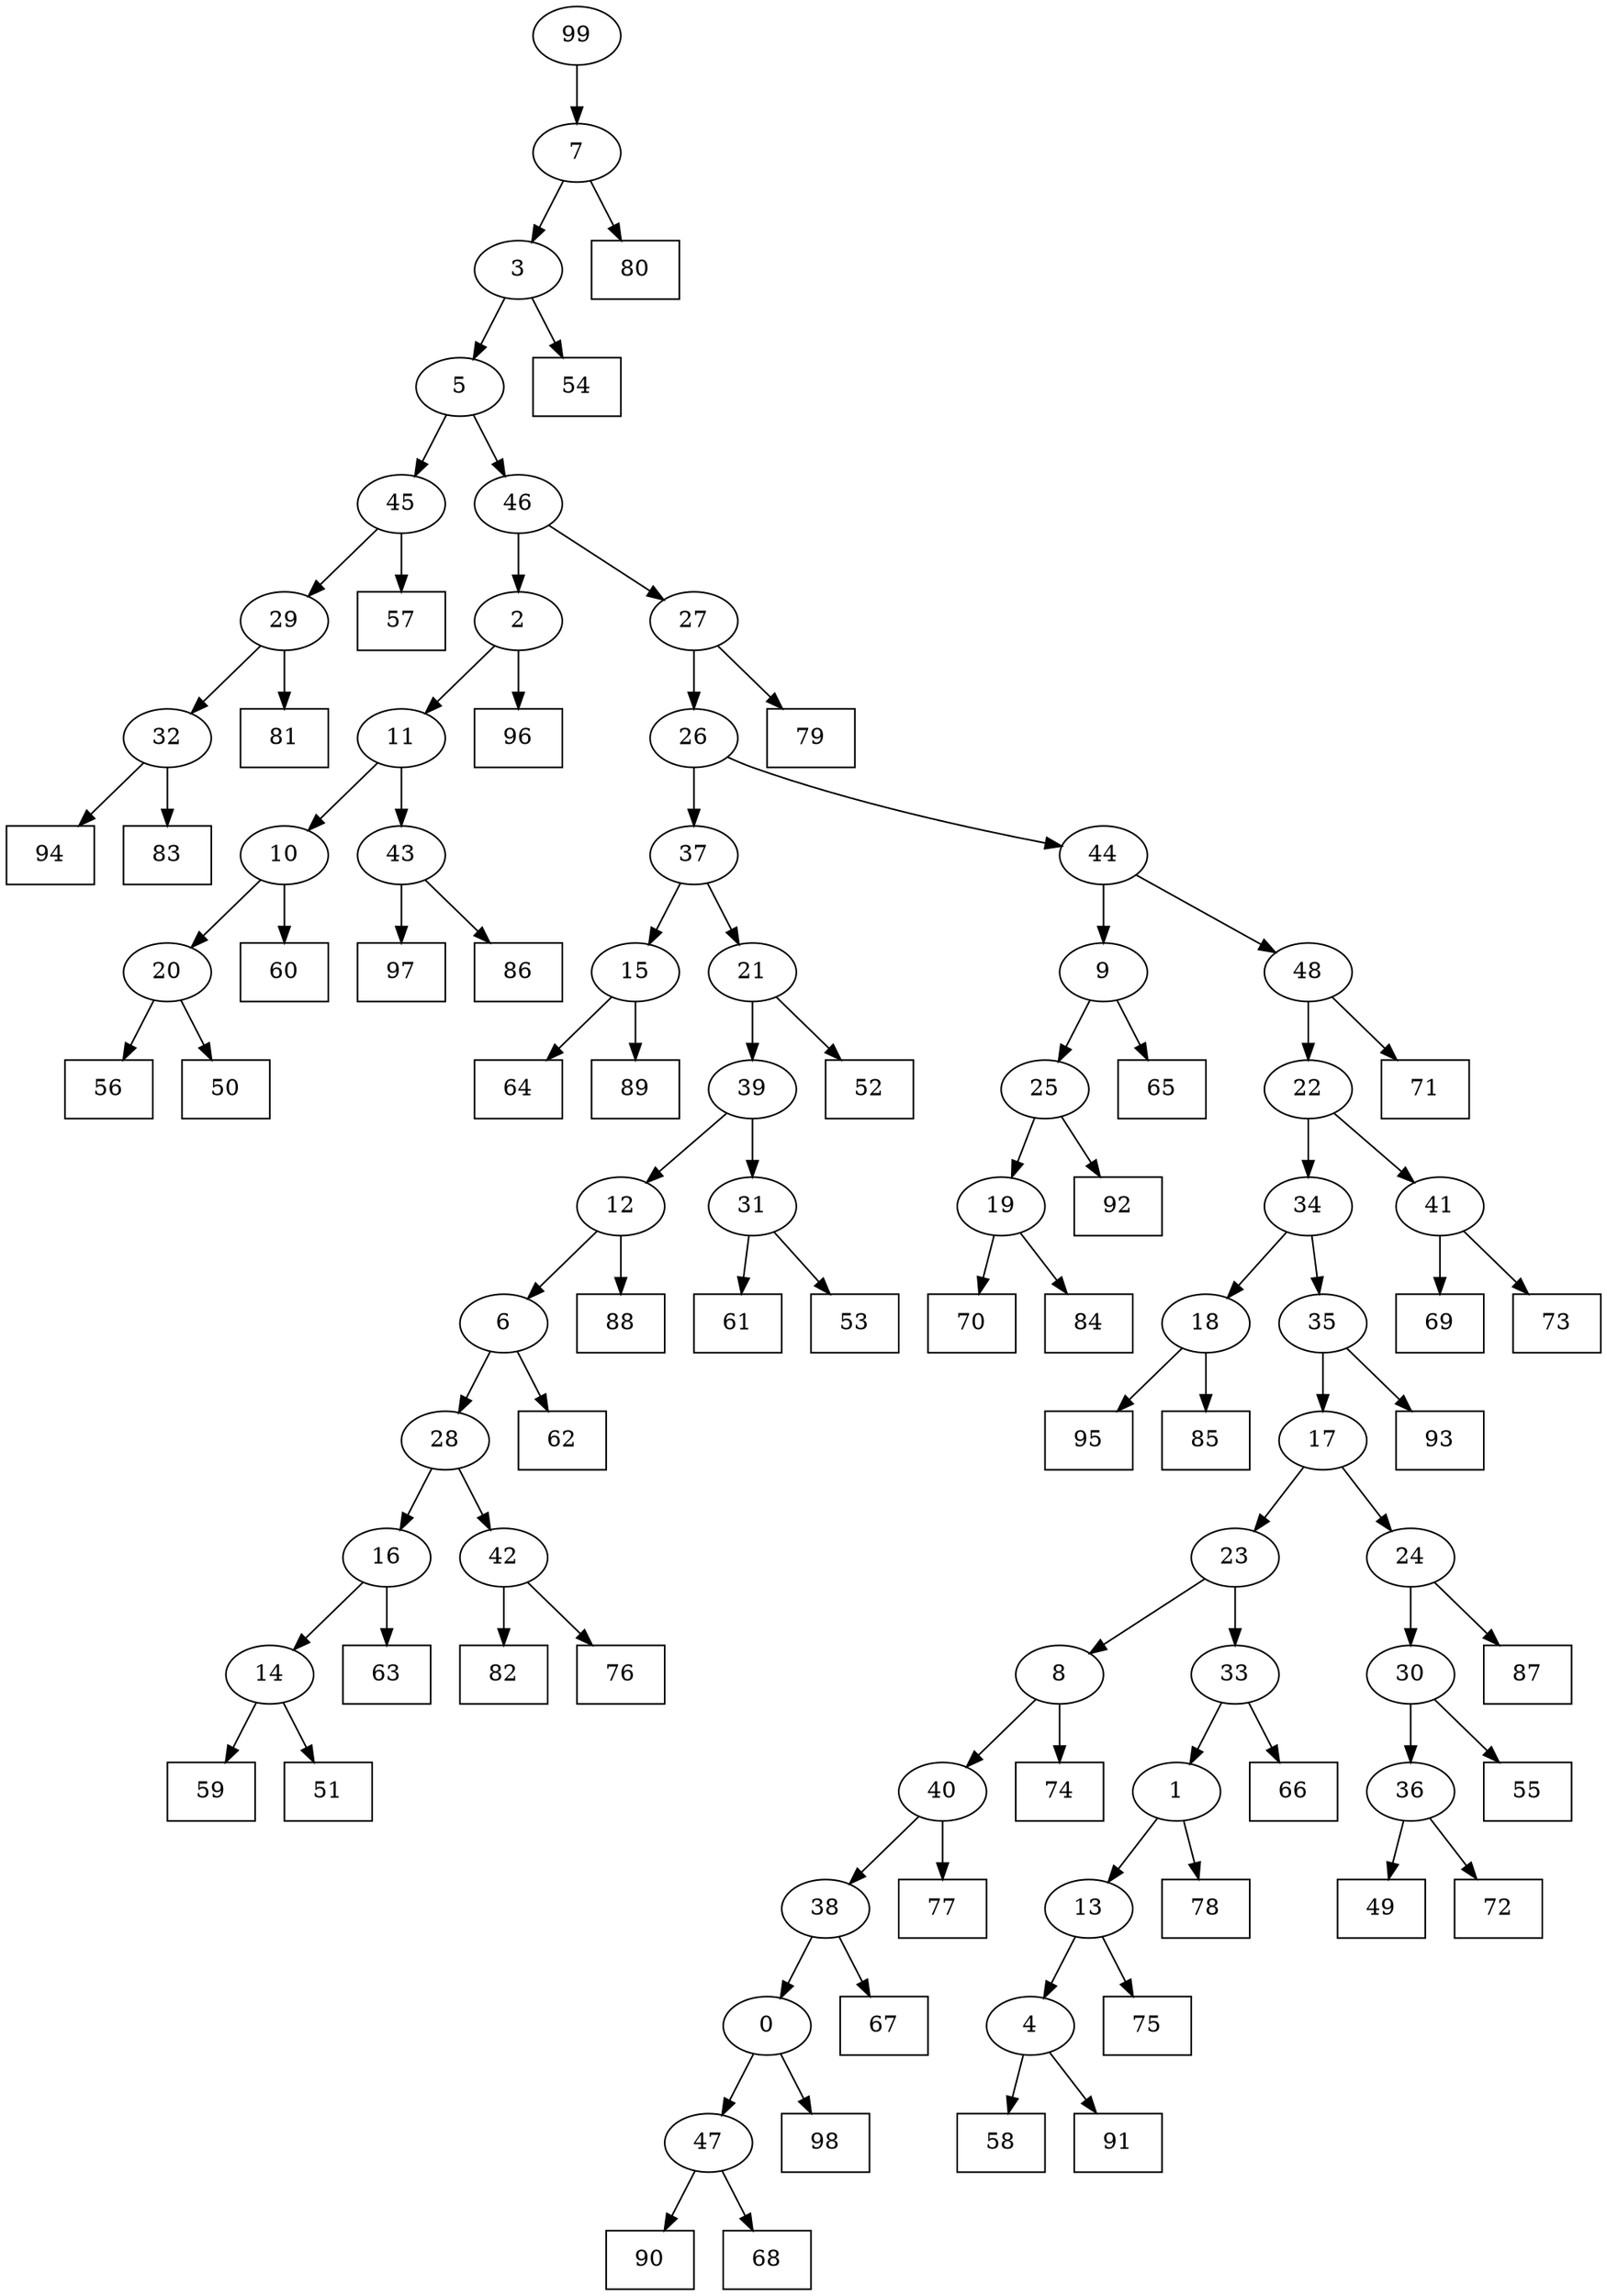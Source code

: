 digraph G {
0[label="0"];
1[label="1"];
2[label="2"];
3[label="3"];
4[label="4"];
5[label="5"];
6[label="6"];
7[label="7"];
8[label="8"];
9[label="9"];
10[label="10"];
11[label="11"];
12[label="12"];
13[label="13"];
14[label="14"];
15[label="15"];
16[label="16"];
17[label="17"];
18[label="18"];
19[label="19"];
20[label="20"];
21[label="21"];
22[label="22"];
23[label="23"];
24[label="24"];
25[label="25"];
26[label="26"];
27[label="27"];
28[label="28"];
29[label="29"];
30[label="30"];
31[label="31"];
32[label="32"];
33[label="33"];
34[label="34"];
35[label="35"];
36[label="36"];
37[label="37"];
38[label="38"];
39[label="39"];
40[label="40"];
41[label="41"];
42[label="42"];
43[label="43"];
44[label="44"];
45[label="45"];
46[label="46"];
47[label="47"];
48[label="48"];
49[shape=box,label="66"];
50[shape=box,label="67"];
51[shape=box,label="54"];
52[shape=box,label="71"];
53[shape=box,label="92"];
54[shape=box,label="49"];
55[shape=box,label="72"];
56[shape=box,label="93"];
57[shape=box,label="62"];
58[shape=box,label="88"];
59[shape=box,label="60"];
60[shape=box,label="56"];
61[shape=box,label="55"];
62[shape=box,label="75"];
63[shape=box,label="96"];
64[shape=box,label="77"];
65[shape=box,label="95"];
66[shape=box,label="70"];
67[shape=box,label="90"];
68[shape=box,label="61"];
69[shape=box,label="98"];
70[shape=box,label="82"];
71[shape=box,label="58"];
72[shape=box,label="64"];
73[shape=box,label="57"];
74[shape=box,label="68"];
75[shape=box,label="65"];
76[shape=box,label="59"];
77[shape=box,label="87"];
78[shape=box,label="69"];
79[shape=box,label="73"];
80[shape=box,label="80"];
81[shape=box,label="97"];
82[shape=box,label="94"];
83[shape=box,label="53"];
84[shape=box,label="86"];
85[shape=box,label="89"];
86[shape=box,label="85"];
87[shape=box,label="83"];
88[shape=box,label="63"];
89[shape=box,label="76"];
90[shape=box,label="91"];
91[shape=box,label="79"];
92[shape=box,label="50"];
93[shape=box,label="52"];
94[shape=box,label="74"];
95[shape=box,label="81"];
96[shape=box,label="51"];
97[shape=box,label="84"];
98[shape=box,label="78"];
99[label="99"];
30->61 ;
31->68 ;
15->85 ;
35->56 ;
29->95 ;
47->74 ;
4->71 ;
14->96 ;
45->73 ;
32->87 ;
6->57 ;
18->86 ;
3->51 ;
25->53 ;
6->28 ;
33->49 ;
2->11 ;
36->54 ;
45->29 ;
18->65 ;
2->63 ;
42->70 ;
12->58 ;
23->8 ;
8->94 ;
43->81 ;
19->66 ;
47->67 ;
1->98 ;
34->18 ;
32->82 ;
41->79 ;
9->25 ;
44->48 ;
36->55 ;
13->62 ;
28->42 ;
42->89 ;
48->52 ;
20->60 ;
10->59 ;
7->80 ;
40->64 ;
5->45 ;
15->72 ;
1->13 ;
13->4 ;
8->40 ;
34->35 ;
22->41 ;
41->78 ;
7->3 ;
17->23 ;
38->0 ;
27->26 ;
39->31 ;
19->97 ;
10->20 ;
20->92 ;
16->14 ;
14->76 ;
24->77 ;
30->36 ;
17->24 ;
0->69 ;
23->33 ;
33->1 ;
29->32 ;
3->5 ;
37->15 ;
43->84 ;
35->17 ;
5->46 ;
26->37 ;
9->75 ;
24->30 ;
28->16 ;
16->88 ;
0->47 ;
4->90 ;
40->38 ;
38->50 ;
25->19 ;
21->93 ;
11->10 ;
39->12 ;
12->6 ;
31->83 ;
37->21 ;
21->39 ;
46->2 ;
26->44 ;
44->9 ;
99->7 ;
46->27 ;
27->91 ;
11->43 ;
48->22 ;
22->34 ;
}
